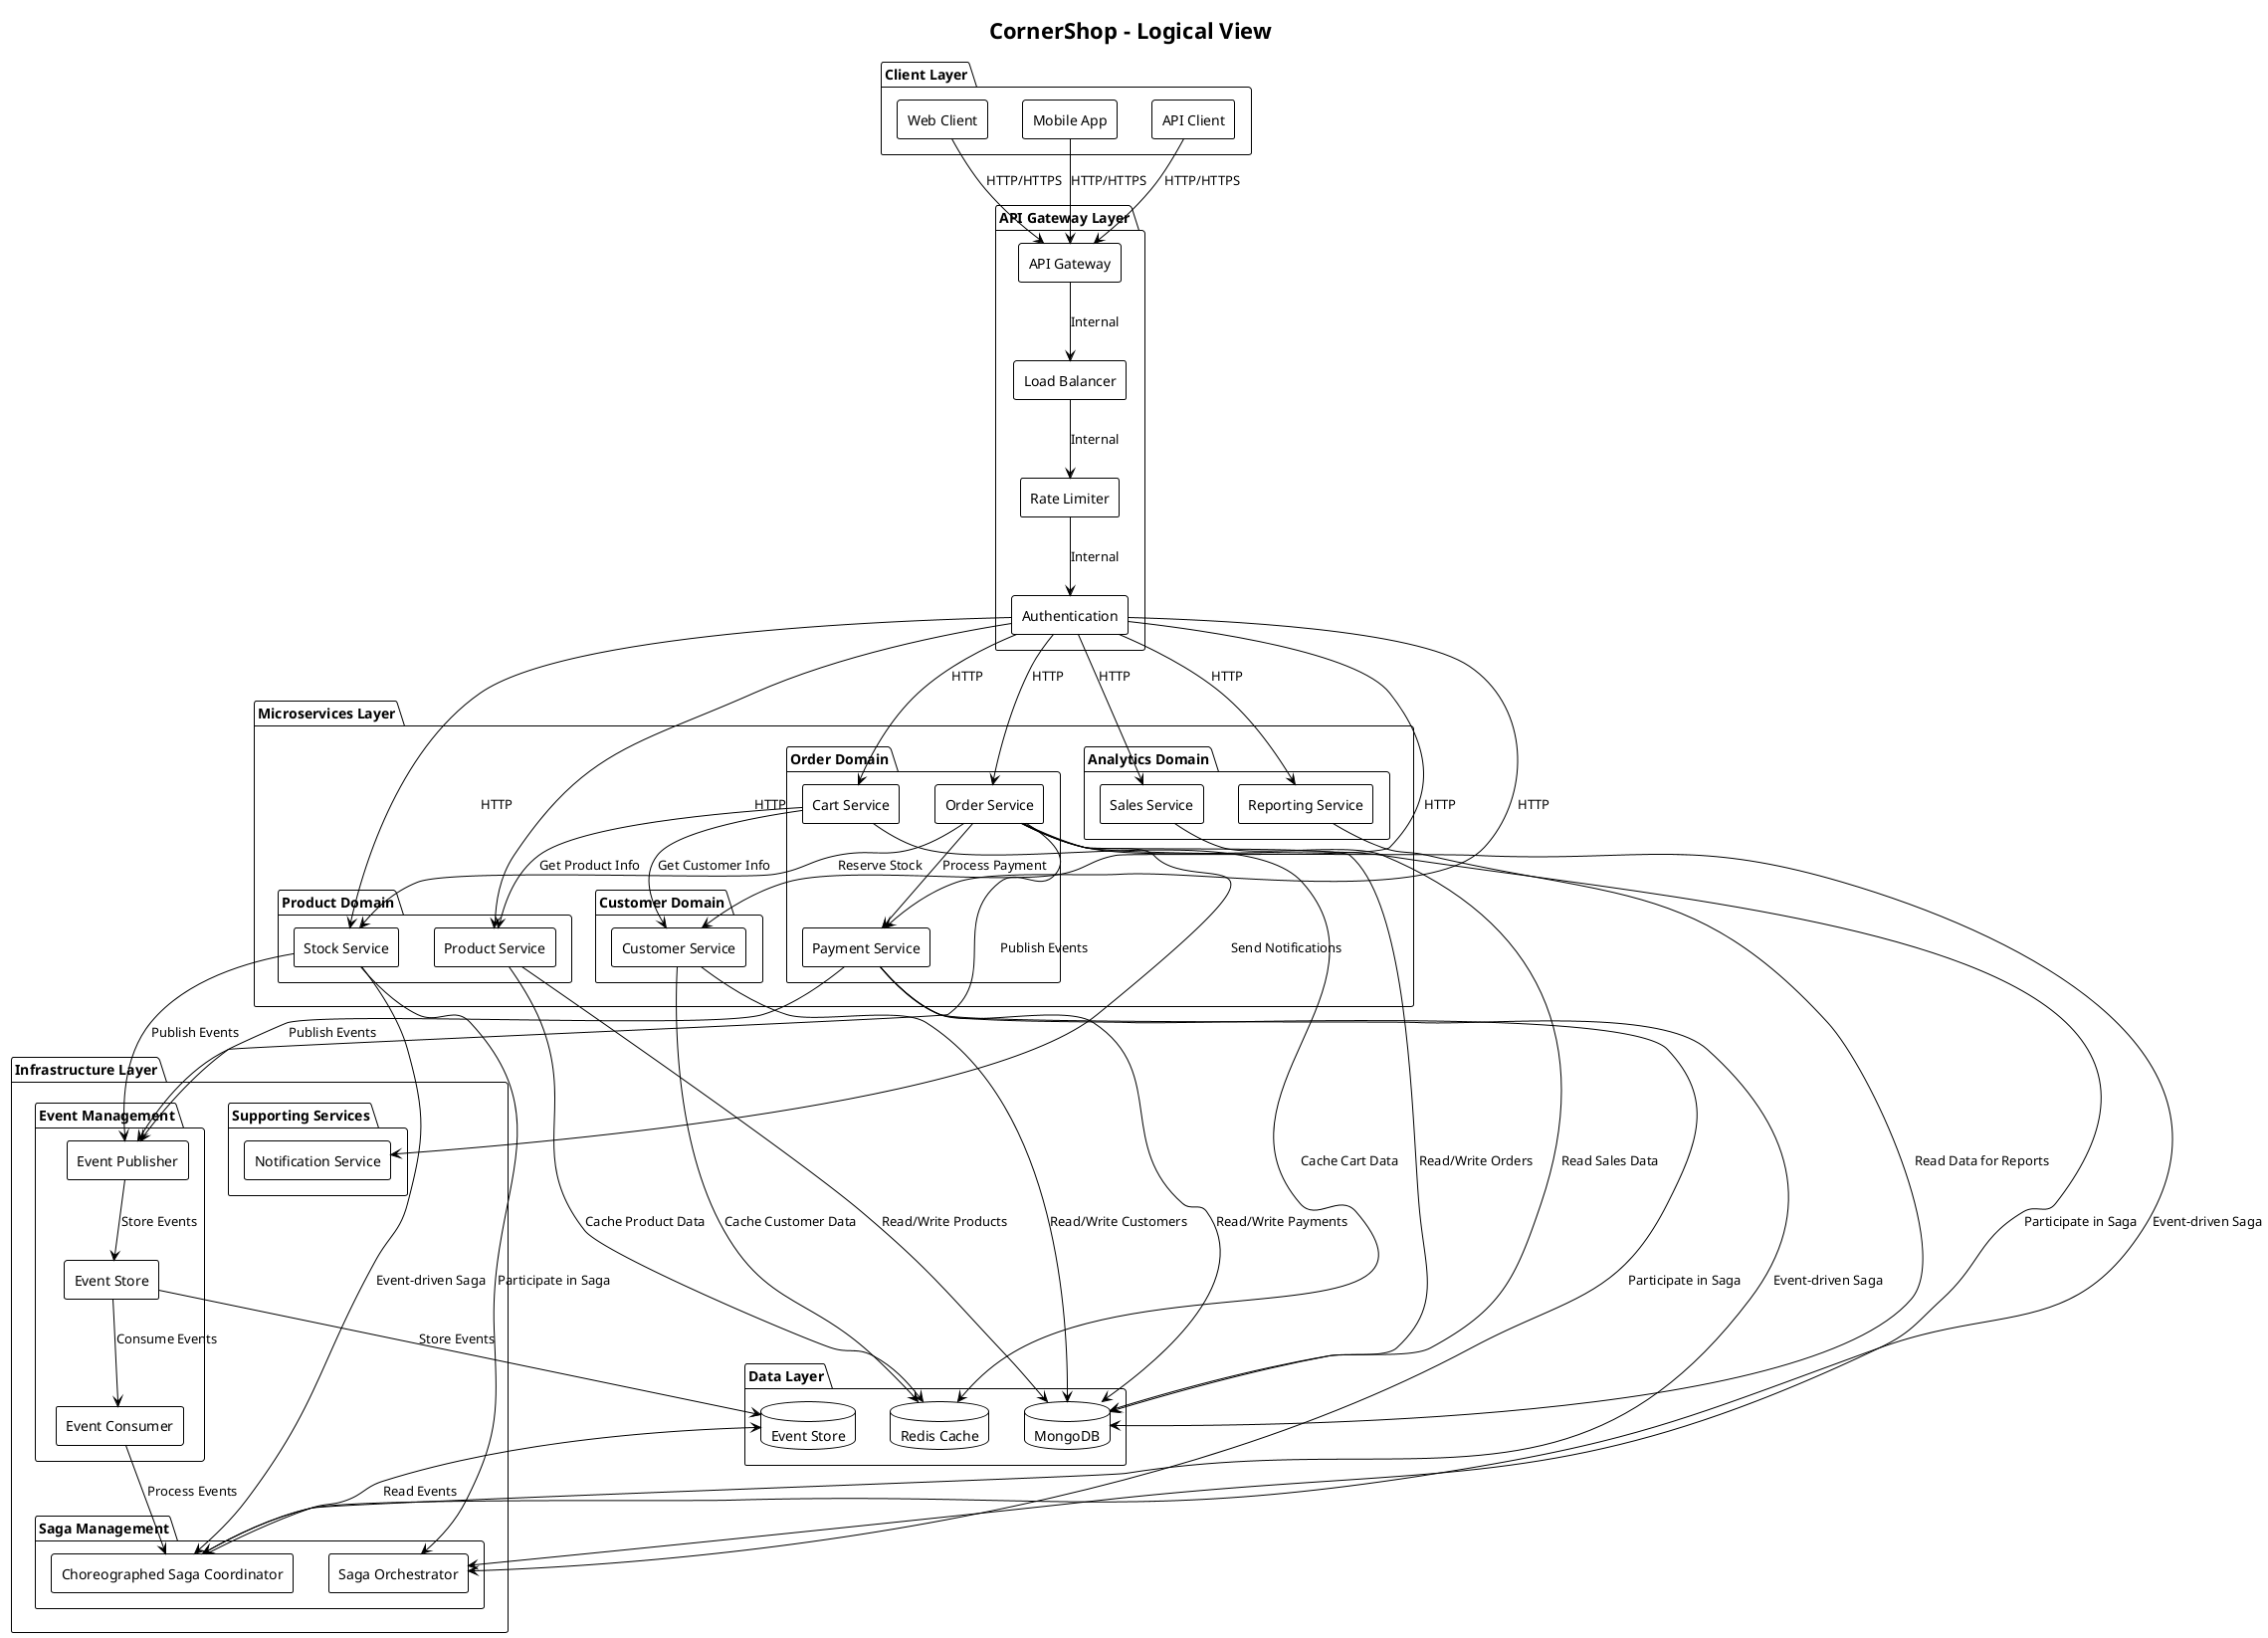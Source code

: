 @startuml CornerShop Logical View
!theme plain
skinparam backgroundColor #FFFFFF
skinparam componentStyle rectangle

title CornerShop - Logical View

package "Client Layer" {
    [Web Client] as WC
    [Mobile App] as MA
    [API Client] as AC
}

package "API Gateway Layer" {
    [API Gateway] as AG
    [Load Balancer] as LB
    [Rate Limiter] as RL
    [Authentication] as AUTH
}

package "Microservices Layer" {
    package "Product Domain" {
        [Product Service] as PS
        [Stock Service] as SS
    }
    
    package "Customer Domain" {
        [Customer Service] as CS
    }
    
    package "Order Domain" {
        [Cart Service] as CART
        [Order Service] as OS
        [Payment Service] as PAY
    }
    
    package "Analytics Domain" {
        [Sales Service] as SALES
        [Reporting Service] as RS
    }
}

package "Infrastructure Layer" {
    package "Saga Management" {
        [Saga Orchestrator] as SO
        [Choreographed Saga Coordinator] as CSC
    }
    
    package "Event Management" {
        [Event Publisher] as EP
        [Event Store] as ES
        [Event Consumer] as EC
    }
    
    package "Supporting Services" {
        [Notification Service] as NS
    }
}

package "Data Layer" {
    database "MongoDB" as MDB
    database "Redis Cache" as REDIS
    database "Event Store" as EVTSTORE
}

' Client to Gateway connections
WC --> AG : HTTP/HTTPS
MA --> AG : HTTP/HTTPS
AC --> AG : HTTP/HTTPS

' Gateway internal connections
AG --> LB : Internal
LB --> RL : Internal
RL --> AUTH : Internal

' Gateway to Services
AUTH --> PS : HTTP
AUTH --> CS : HTTP
AUTH --> CART : HTTP
AUTH --> OS : HTTP
AUTH --> PAY : HTTP
AUTH --> SS : HTTP
AUTH --> SALES : HTTP
AUTH --> RS : HTTP

' Service to Service communication
CART --> PS : Get Product Info
CART --> CS : Get Customer Info
OS --> SS : Reserve Stock
OS --> PAY : Process Payment
OS --> NS : Send Notifications

' Saga connections
OS --> SO : Participate in Saga
SS --> SO : Participate in Saga
PAY --> SO : Participate in Saga
OS --> CSC : Event-driven Saga
SS --> CSC : Event-driven Saga
PAY --> CSC : Event-driven Saga

' Event connections
OS --> EP : Publish Events
SS --> EP : Publish Events
PAY --> EP : Publish Events
EP --> ES : Store Events
ES --> EC : Consume Events
EC --> CSC : Process Events

' Data connections
PS --> MDB : Read/Write Products
CS --> MDB : Read/Write Customers
OS --> MDB : Read/Write Orders
PAY --> MDB : Read/Write Payments
SALES --> MDB : Read Sales Data
RS --> MDB : Read Data for Reports

CART --> REDIS : Cache Cart Data
PS --> REDIS : Cache Product Data
CS --> REDIS : Cache Customer Data

ES --> EVTSTORE : Store Events
CSC --> EVTSTORE : Read Events

@enduml 